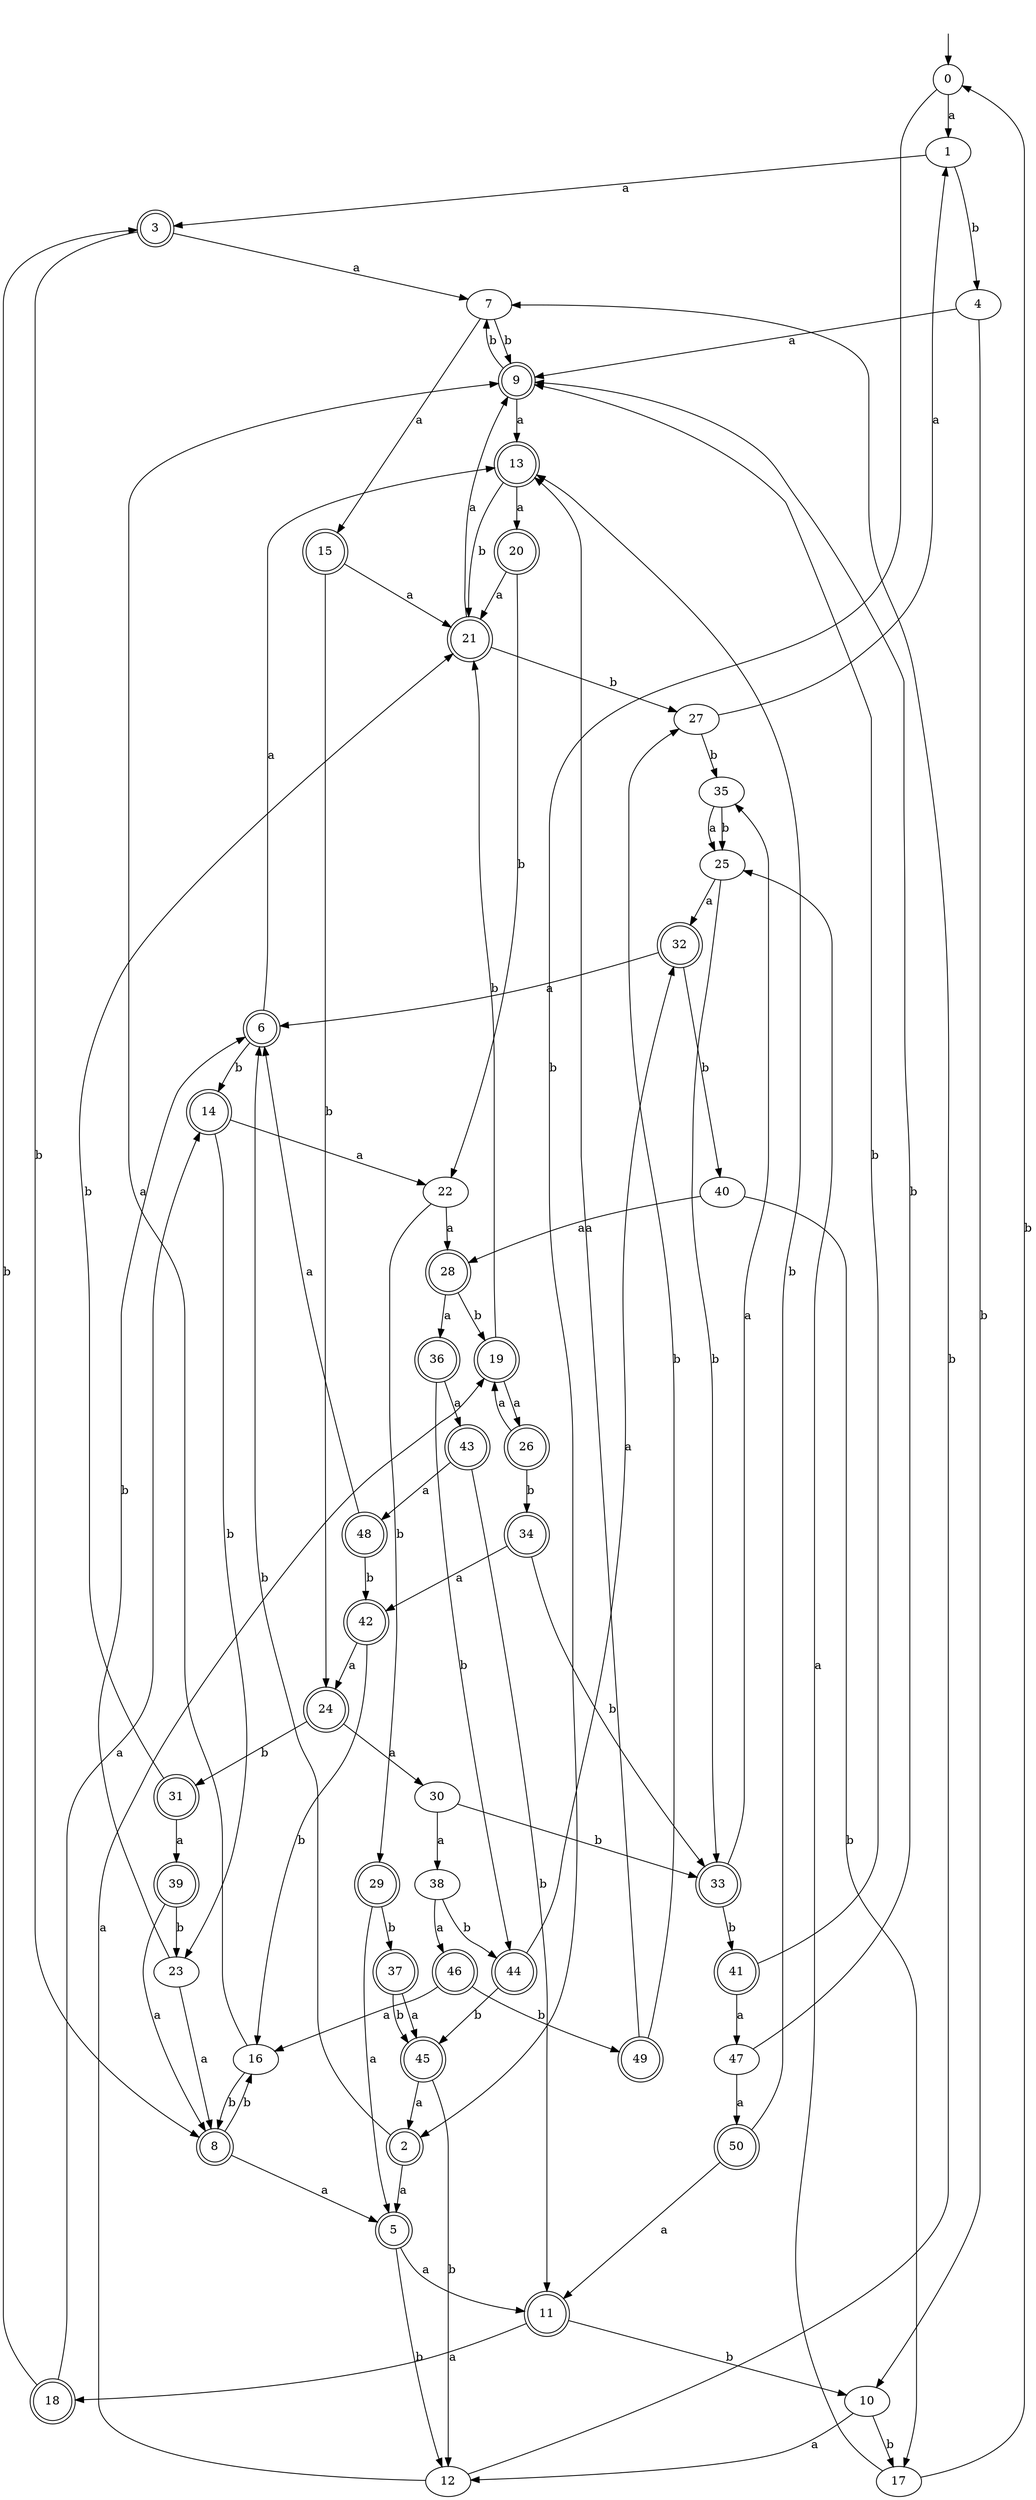 digraph RandomDFA {
  __start0 [label="", shape=none];
  __start0 -> 0 [label=""];
  0 [shape=circle]
  0 -> 1 [label="a"]
  0 -> 2 [label="b"]
  1
  1 -> 3 [label="a"]
  1 -> 4 [label="b"]
  2 [shape=doublecircle]
  2 -> 5 [label="a"]
  2 -> 6 [label="b"]
  3 [shape=doublecircle]
  3 -> 7 [label="a"]
  3 -> 8 [label="b"]
  4
  4 -> 9 [label="a"]
  4 -> 10 [label="b"]
  5 [shape=doublecircle]
  5 -> 11 [label="a"]
  5 -> 12 [label="b"]
  6 [shape=doublecircle]
  6 -> 13 [label="a"]
  6 -> 14 [label="b"]
  7
  7 -> 15 [label="a"]
  7 -> 9 [label="b"]
  8 [shape=doublecircle]
  8 -> 5 [label="a"]
  8 -> 16 [label="b"]
  9 [shape=doublecircle]
  9 -> 13 [label="a"]
  9 -> 7 [label="b"]
  10
  10 -> 12 [label="a"]
  10 -> 17 [label="b"]
  11 [shape=doublecircle]
  11 -> 18 [label="a"]
  11 -> 10 [label="b"]
  12
  12 -> 19 [label="a"]
  12 -> 7 [label="b"]
  13 [shape=doublecircle]
  13 -> 20 [label="a"]
  13 -> 21 [label="b"]
  14 [shape=doublecircle]
  14 -> 22 [label="a"]
  14 -> 23 [label="b"]
  15 [shape=doublecircle]
  15 -> 21 [label="a"]
  15 -> 24 [label="b"]
  16
  16 -> 9 [label="a"]
  16 -> 8 [label="b"]
  17
  17 -> 25 [label="a"]
  17 -> 0 [label="b"]
  18 [shape=doublecircle]
  18 -> 14 [label="a"]
  18 -> 3 [label="b"]
  19 [shape=doublecircle]
  19 -> 26 [label="a"]
  19 -> 21 [label="b"]
  20 [shape=doublecircle]
  20 -> 21 [label="a"]
  20 -> 22 [label="b"]
  21 [shape=doublecircle]
  21 -> 9 [label="a"]
  21 -> 27 [label="b"]
  22
  22 -> 28 [label="a"]
  22 -> 29 [label="b"]
  23
  23 -> 8 [label="a"]
  23 -> 6 [label="b"]
  24 [shape=doublecircle]
  24 -> 30 [label="a"]
  24 -> 31 [label="b"]
  25
  25 -> 32 [label="a"]
  25 -> 33 [label="b"]
  26 [shape=doublecircle]
  26 -> 19 [label="a"]
  26 -> 34 [label="b"]
  27
  27 -> 1 [label="a"]
  27 -> 35 [label="b"]
  28 [shape=doublecircle]
  28 -> 36 [label="a"]
  28 -> 19 [label="b"]
  29 [shape=doublecircle]
  29 -> 5 [label="a"]
  29 -> 37 [label="b"]
  30
  30 -> 38 [label="a"]
  30 -> 33 [label="b"]
  31 [shape=doublecircle]
  31 -> 39 [label="a"]
  31 -> 21 [label="b"]
  32 [shape=doublecircle]
  32 -> 6 [label="a"]
  32 -> 40 [label="b"]
  33 [shape=doublecircle]
  33 -> 35 [label="a"]
  33 -> 41 [label="b"]
  34 [shape=doublecircle]
  34 -> 42 [label="a"]
  34 -> 33 [label="b"]
  35
  35 -> 25 [label="a"]
  35 -> 25 [label="b"]
  36 [shape=doublecircle]
  36 -> 43 [label="a"]
  36 -> 44 [label="b"]
  37 [shape=doublecircle]
  37 -> 45 [label="a"]
  37 -> 45 [label="b"]
  38
  38 -> 46 [label="a"]
  38 -> 44 [label="b"]
  39 [shape=doublecircle]
  39 -> 8 [label="a"]
  39 -> 23 [label="b"]
  40
  40 -> 28 [label="a"]
  40 -> 17 [label="b"]
  41 [shape=doublecircle]
  41 -> 47 [label="a"]
  41 -> 9 [label="b"]
  42 [shape=doublecircle]
  42 -> 24 [label="a"]
  42 -> 16 [label="b"]
  43 [shape=doublecircle]
  43 -> 48 [label="a"]
  43 -> 11 [label="b"]
  44 [shape=doublecircle]
  44 -> 32 [label="a"]
  44 -> 45 [label="b"]
  45 [shape=doublecircle]
  45 -> 2 [label="a"]
  45 -> 12 [label="b"]
  46 [shape=doublecircle]
  46 -> 16 [label="a"]
  46 -> 49 [label="b"]
  47
  47 -> 50 [label="a"]
  47 -> 9 [label="b"]
  48 [shape=doublecircle]
  48 -> 6 [label="a"]
  48 -> 42 [label="b"]
  49 [shape=doublecircle]
  49 -> 13 [label="a"]
  49 -> 27 [label="b"]
  50 [shape=doublecircle]
  50 -> 11 [label="a"]
  50 -> 13 [label="b"]
}
